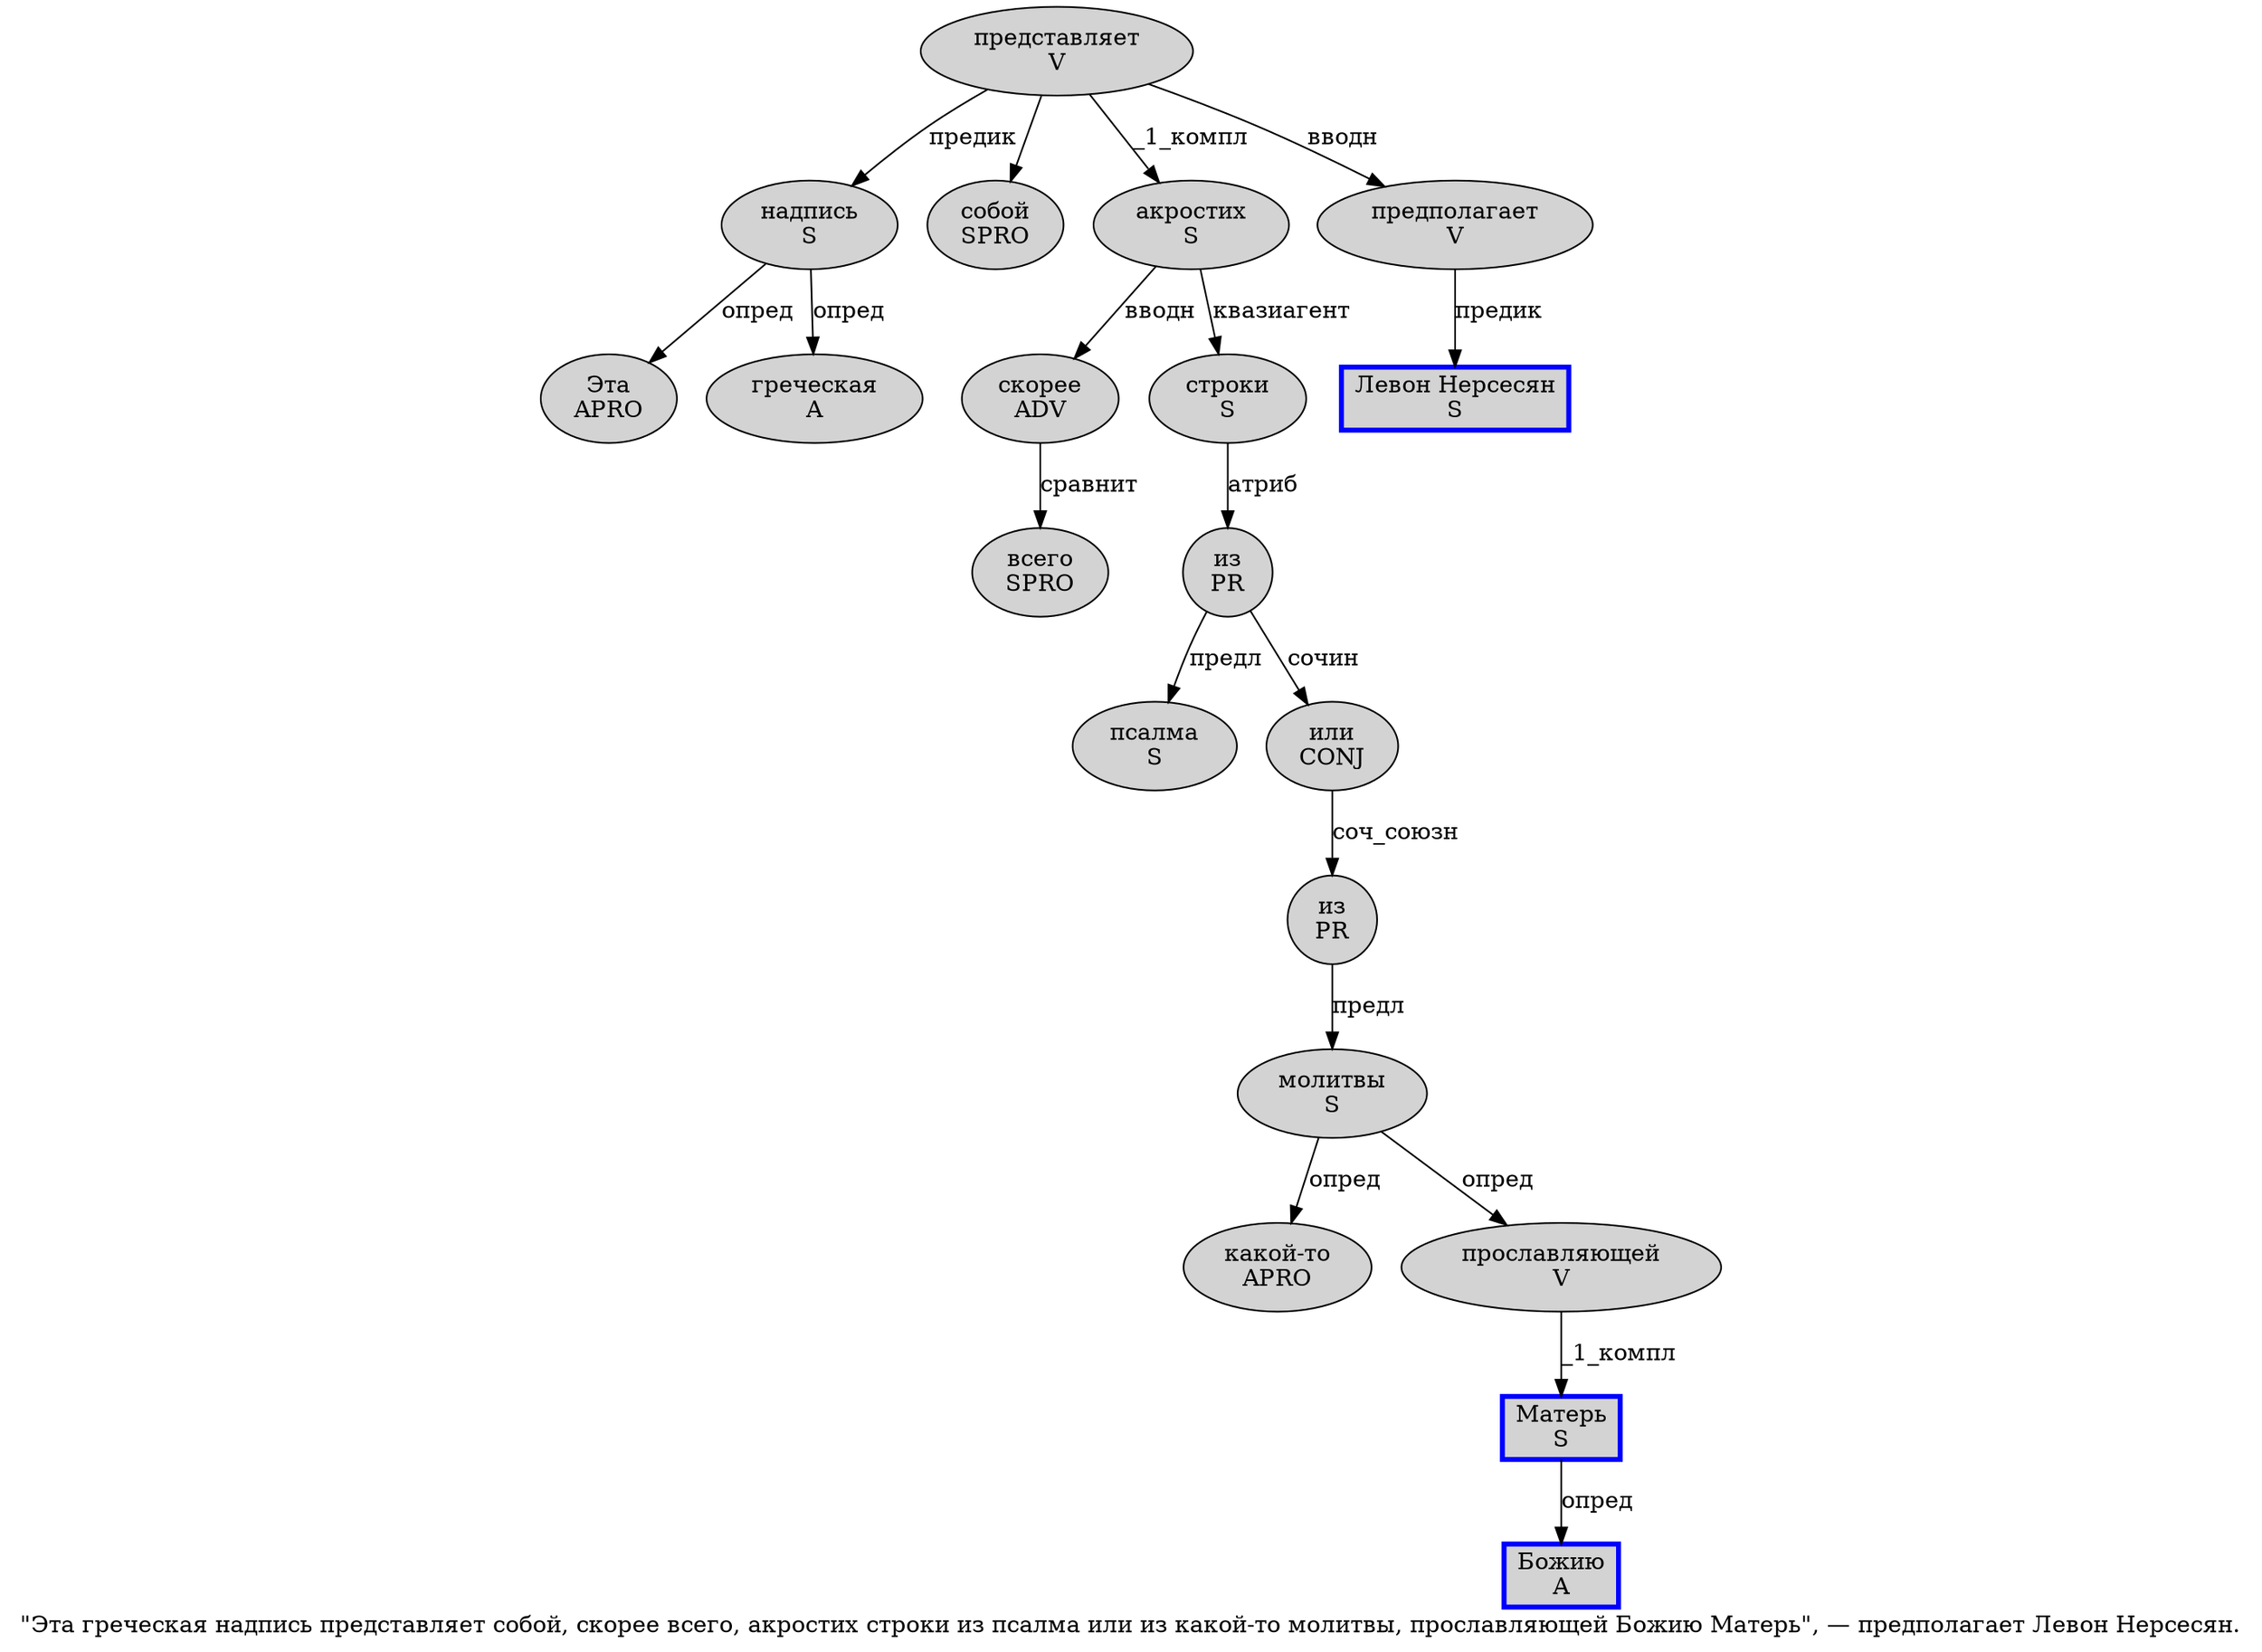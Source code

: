 digraph SENTENCE_979 {
	graph [label="\"Эта греческая надпись представляет собой, скорее всего, акростих строки из псалма или из какой-то молитвы, прославляющей Божию Матерь\", — предполагает Левон Нерсесян."]
	node [style=filled]
		1 [label="Эта
APRO" color="" fillcolor=lightgray penwidth=1 shape=ellipse]
		2 [label="греческая
A" color="" fillcolor=lightgray penwidth=1 shape=ellipse]
		3 [label="надпись
S" color="" fillcolor=lightgray penwidth=1 shape=ellipse]
		4 [label="представляет
V" color="" fillcolor=lightgray penwidth=1 shape=ellipse]
		5 [label="собой
SPRO" color="" fillcolor=lightgray penwidth=1 shape=ellipse]
		7 [label="скорее
ADV" color="" fillcolor=lightgray penwidth=1 shape=ellipse]
		8 [label="всего
SPRO" color="" fillcolor=lightgray penwidth=1 shape=ellipse]
		10 [label="акростих
S" color="" fillcolor=lightgray penwidth=1 shape=ellipse]
		11 [label="строки
S" color="" fillcolor=lightgray penwidth=1 shape=ellipse]
		12 [label="из
PR" color="" fillcolor=lightgray penwidth=1 shape=ellipse]
		13 [label="псалма
S" color="" fillcolor=lightgray penwidth=1 shape=ellipse]
		14 [label="или
CONJ" color="" fillcolor=lightgray penwidth=1 shape=ellipse]
		15 [label="из
PR" color="" fillcolor=lightgray penwidth=1 shape=ellipse]
		16 [label="какой-то
APRO" color="" fillcolor=lightgray penwidth=1 shape=ellipse]
		17 [label="молитвы
S" color="" fillcolor=lightgray penwidth=1 shape=ellipse]
		19 [label="прославляющей
V" color="" fillcolor=lightgray penwidth=1 shape=ellipse]
		20 [label="Божию
A" color=blue fillcolor=lightgray penwidth=3 shape=box]
		21 [label="Матерь
S" color=blue fillcolor=lightgray penwidth=3 shape=box]
		25 [label="предполагает
V" color="" fillcolor=lightgray penwidth=1 shape=ellipse]
		26 [label="Левон Нерсесян
S" color=blue fillcolor=lightgray penwidth=3 shape=box]
			11 -> 12 [label="атриб"]
			21 -> 20 [label="опред"]
			3 -> 1 [label="опред"]
			3 -> 2 [label="опред"]
			10 -> 7 [label="вводн"]
			10 -> 11 [label="квазиагент"]
			17 -> 16 [label="опред"]
			17 -> 19 [label="опред"]
			7 -> 8 [label="сравнит"]
			14 -> 15 [label="соч_союзн"]
			15 -> 17 [label="предл"]
			4 -> 3 [label="предик"]
			4 -> 5
			4 -> 10 [label="_1_компл"]
			4 -> 25 [label="вводн"]
			12 -> 13 [label="предл"]
			12 -> 14 [label="сочин"]
			25 -> 26 [label="предик"]
			19 -> 21 [label="_1_компл"]
}